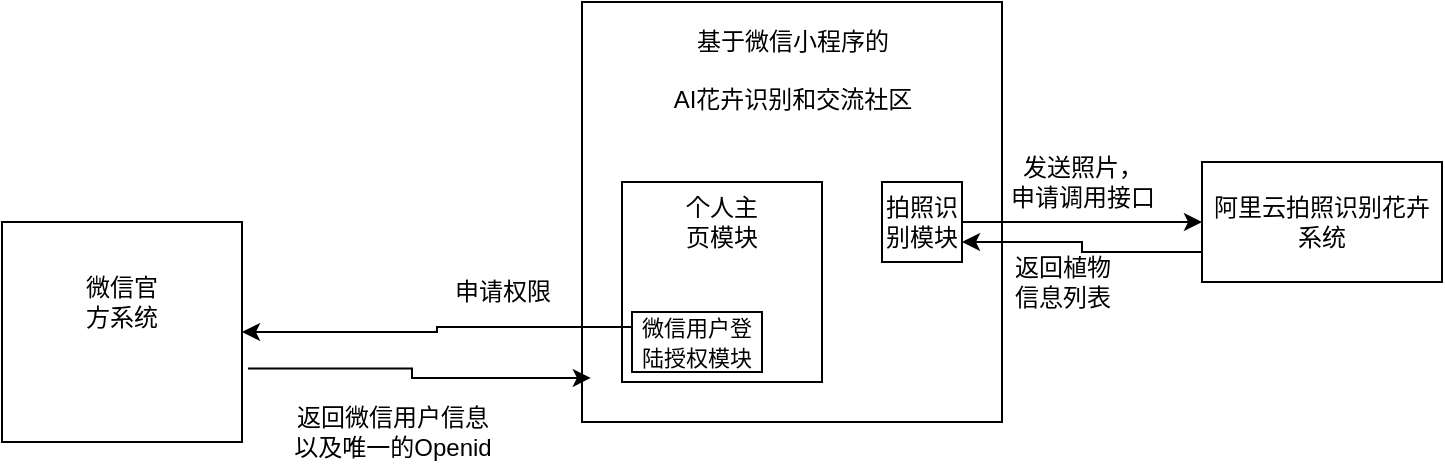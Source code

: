<mxfile version="14.1.1" type="github">
  <diagram id="K3VymbPLSnCYqZ96TUX-" name="Page-1">
    <mxGraphModel dx="1829" dy="682" grid="1" gridSize="10" guides="1" tooltips="1" connect="1" arrows="1" fold="1" page="1" pageScale="1" pageWidth="827" pageHeight="1169" math="0" shadow="0">
      <root>
        <mxCell id="0" />
        <mxCell id="1" parent="0" />
        <mxCell id="aNv0S2HLRLPsyPuWY0QS-1" value="" style="whiteSpace=wrap;html=1;aspect=fixed;fillColor=none;" vertex="1" parent="1">
          <mxGeometry x="220" y="260" width="210" height="210" as="geometry" />
        </mxCell>
        <mxCell id="aNv0S2HLRLPsyPuWY0QS-6" style="edgeStyle=orthogonalEdgeStyle;rounded=0;orthogonalLoop=1;jettySize=auto;html=1;exitX=1;exitY=0.5;exitDx=0;exitDy=0;entryX=0;entryY=0.5;entryDx=0;entryDy=0;" edge="1" parent="1" source="aNv0S2HLRLPsyPuWY0QS-2" target="aNv0S2HLRLPsyPuWY0QS-4">
          <mxGeometry relative="1" as="geometry" />
        </mxCell>
        <mxCell id="aNv0S2HLRLPsyPuWY0QS-2" value="拍照识别模块" style="rounded=0;whiteSpace=wrap;html=1;fillColor=none;gradientColor=none;" vertex="1" parent="1">
          <mxGeometry x="370" y="350" width="40" height="40" as="geometry" />
        </mxCell>
        <mxCell id="aNv0S2HLRLPsyPuWY0QS-3" value="&lt;span style=&quot;font-size: 12px ; font-weight: 400&quot;&gt;基于微信小程序的&lt;/span&gt;&lt;br style=&quot;font-size: 12px ; font-weight: 400&quot;&gt;&lt;span style=&quot;font-size: 12px ; font-weight: 400&quot;&gt;AI花卉识别和交流社区&lt;/span&gt;" style="text;strokeColor=none;fillColor=none;html=1;fontSize=24;fontStyle=1;verticalAlign=middle;align=center;" vertex="1" parent="1">
          <mxGeometry x="275" y="270" width="100" height="40" as="geometry" />
        </mxCell>
        <mxCell id="aNv0S2HLRLPsyPuWY0QS-8" style="edgeStyle=orthogonalEdgeStyle;rounded=0;orthogonalLoop=1;jettySize=auto;html=1;exitX=0;exitY=0.75;exitDx=0;exitDy=0;entryX=1;entryY=0.75;entryDx=0;entryDy=0;" edge="1" parent="1" source="aNv0S2HLRLPsyPuWY0QS-4" target="aNv0S2HLRLPsyPuWY0QS-2">
          <mxGeometry relative="1" as="geometry" />
        </mxCell>
        <mxCell id="aNv0S2HLRLPsyPuWY0QS-4" value="阿里云拍照识别花卉系统" style="rounded=0;whiteSpace=wrap;html=1;fillColor=none;gradientColor=none;" vertex="1" parent="1">
          <mxGeometry x="530" y="340" width="120" height="60" as="geometry" />
        </mxCell>
        <mxCell id="aNv0S2HLRLPsyPuWY0QS-7" value="发送照片，&lt;br&gt;申请调用接口" style="text;html=1;align=center;verticalAlign=middle;resizable=0;points=[];autosize=1;" vertex="1" parent="1">
          <mxGeometry x="425" y="335" width="90" height="30" as="geometry" />
        </mxCell>
        <mxCell id="aNv0S2HLRLPsyPuWY0QS-9" value="返回植物&lt;br&gt;信息列表" style="text;html=1;align=center;verticalAlign=middle;resizable=0;points=[];autosize=1;" vertex="1" parent="1">
          <mxGeometry x="430" y="385" width="60" height="30" as="geometry" />
        </mxCell>
        <mxCell id="aNv0S2HLRLPsyPuWY0QS-10" value="" style="rounded=0;whiteSpace=wrap;html=1;fillColor=none;gradientColor=none;" vertex="1" parent="1">
          <mxGeometry x="240" y="350" width="100" height="100" as="geometry" />
        </mxCell>
        <mxCell id="aNv0S2HLRLPsyPuWY0QS-11" value="个人主页模块" style="text;html=1;strokeColor=none;fillColor=none;align=center;verticalAlign=middle;whiteSpace=wrap;rounded=0;" vertex="1" parent="1">
          <mxGeometry x="270" y="360" width="40" height="20" as="geometry" />
        </mxCell>
        <mxCell id="aNv0S2HLRLPsyPuWY0QS-15" style="edgeStyle=orthogonalEdgeStyle;rounded=0;orthogonalLoop=1;jettySize=auto;html=1;exitX=0;exitY=0.25;exitDx=0;exitDy=0;entryX=1;entryY=0.5;entryDx=0;entryDy=0;" edge="1" parent="1" source="aNv0S2HLRLPsyPuWY0QS-12" target="aNv0S2HLRLPsyPuWY0QS-13">
          <mxGeometry relative="1" as="geometry" />
        </mxCell>
        <mxCell id="aNv0S2HLRLPsyPuWY0QS-12" value="&lt;font style=&quot;font-size: 11px&quot;&gt;微信用户登陆授权模块&lt;/font&gt;" style="rounded=0;whiteSpace=wrap;html=1;fillColor=none;gradientColor=none;" vertex="1" parent="1">
          <mxGeometry x="245" y="415" width="65" height="30" as="geometry" />
        </mxCell>
        <mxCell id="aNv0S2HLRLPsyPuWY0QS-18" style="edgeStyle=orthogonalEdgeStyle;rounded=0;orthogonalLoop=1;jettySize=auto;html=1;exitX=1.025;exitY=0.666;exitDx=0;exitDy=0;entryX=0.021;entryY=0.895;entryDx=0;entryDy=0;entryPerimeter=0;exitPerimeter=0;" edge="1" parent="1" source="aNv0S2HLRLPsyPuWY0QS-13" target="aNv0S2HLRLPsyPuWY0QS-1">
          <mxGeometry relative="1" as="geometry" />
        </mxCell>
        <mxCell id="aNv0S2HLRLPsyPuWY0QS-13" value="" style="rounded=0;whiteSpace=wrap;html=1;fillColor=none;gradientColor=none;" vertex="1" parent="1">
          <mxGeometry x="-70" y="370" width="120" height="110" as="geometry" />
        </mxCell>
        <mxCell id="aNv0S2HLRLPsyPuWY0QS-14" value="微信官方系统" style="text;html=1;strokeColor=none;fillColor=none;align=center;verticalAlign=middle;whiteSpace=wrap;rounded=0;" vertex="1" parent="1">
          <mxGeometry x="-30" y="400" width="40" height="20" as="geometry" />
        </mxCell>
        <mxCell id="aNv0S2HLRLPsyPuWY0QS-16" value="申请权限" style="text;html=1;align=center;verticalAlign=middle;resizable=0;points=[];autosize=1;" vertex="1" parent="1">
          <mxGeometry x="150" y="395" width="60" height="20" as="geometry" />
        </mxCell>
        <mxCell id="aNv0S2HLRLPsyPuWY0QS-17" value="返回微信用户信息&lt;br&gt;以及唯一的Openid" style="text;html=1;align=center;verticalAlign=middle;resizable=0;points=[];autosize=1;" vertex="1" parent="1">
          <mxGeometry x="70" y="460" width="110" height="30" as="geometry" />
        </mxCell>
      </root>
    </mxGraphModel>
  </diagram>
</mxfile>
